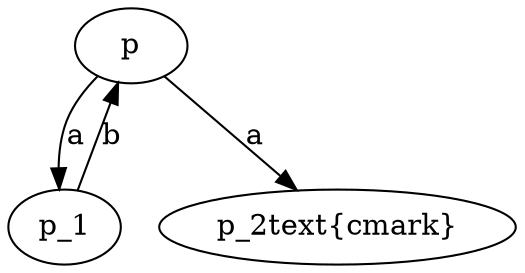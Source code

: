 digraph LTSBlockedP {
    p -> p_1 [label="a"];
    p -> p_2 [label="a"];
    p_1 -> p [label="b"];
    p_2 [label="p_2\text{\cmark}"];
}